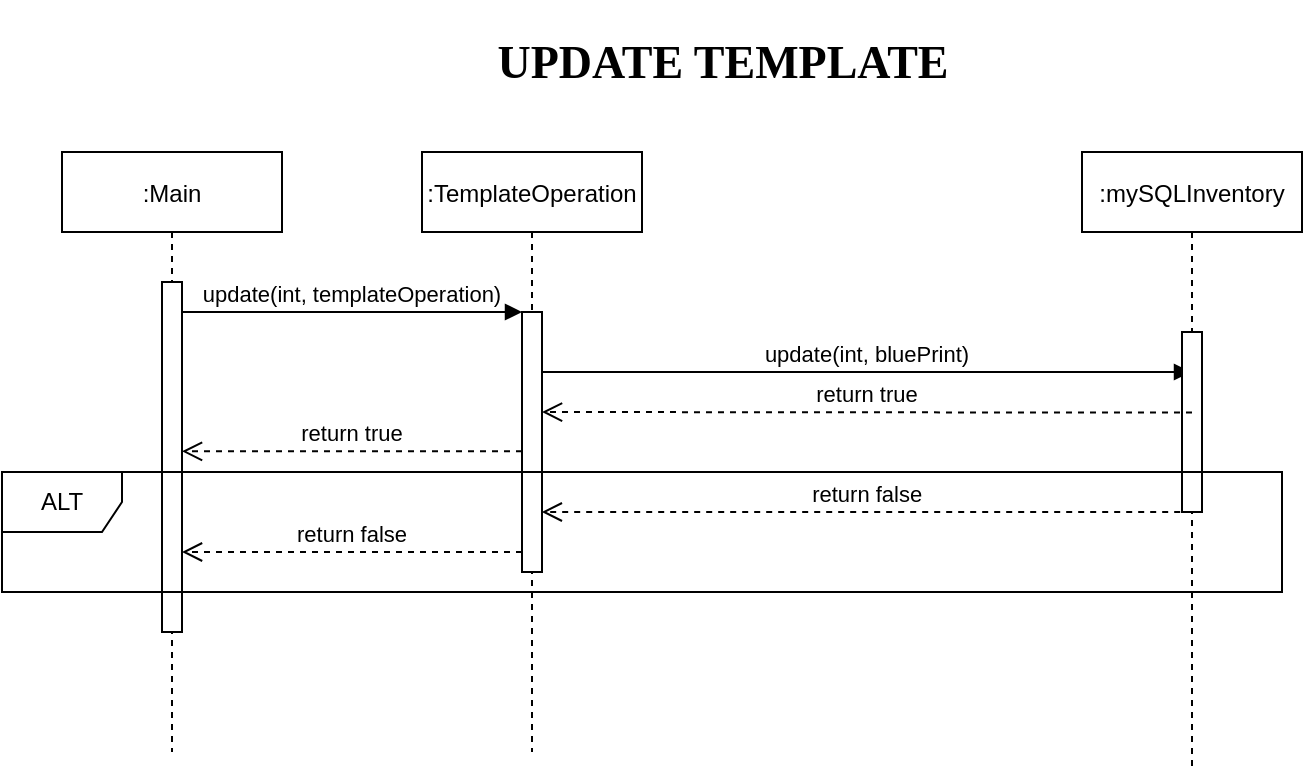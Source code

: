 <mxfile version="13.10.4" type="device"><diagram id="kgpKYQtTHZ0yAKxKKP6v" name="Page-1"><mxGraphModel dx="981" dy="548" grid="1" gridSize="10" guides="1" tooltips="1" connect="1" arrows="1" fold="1" page="1" pageScale="1" pageWidth="850" pageHeight="1100" math="0" shadow="0"><root><mxCell id="0"/><mxCell id="1" parent="0"/><mxCell id="3nuBFxr9cyL0pnOWT2aG-1" value=":Main" style="shape=umlLifeline;perimeter=lifelinePerimeter;container=1;collapsible=0;recursiveResize=0;rounded=0;shadow=0;strokeWidth=1;" parent="1" vertex="1"><mxGeometry x="110" y="80" width="110" height="300" as="geometry"/></mxCell><mxCell id="3nuBFxr9cyL0pnOWT2aG-2" value="" style="points=[];perimeter=orthogonalPerimeter;rounded=0;shadow=0;strokeWidth=1;" parent="3nuBFxr9cyL0pnOWT2aG-1" vertex="1"><mxGeometry x="50" y="65" width="10" height="175" as="geometry"/></mxCell><mxCell id="3nuBFxr9cyL0pnOWT2aG-5" value=":TemplateOperation" style="shape=umlLifeline;perimeter=lifelinePerimeter;container=1;collapsible=0;recursiveResize=0;rounded=0;shadow=0;strokeWidth=1;" parent="1" vertex="1"><mxGeometry x="290" y="80" width="110" height="300" as="geometry"/></mxCell><mxCell id="3nuBFxr9cyL0pnOWT2aG-6" value="" style="points=[];perimeter=orthogonalPerimeter;rounded=0;shadow=0;strokeWidth=1;" parent="3nuBFxr9cyL0pnOWT2aG-5" vertex="1"><mxGeometry x="50" y="80" width="10" height="130" as="geometry"/></mxCell><mxCell id="3nuBFxr9cyL0pnOWT2aG-7" value="return true" style="verticalAlign=bottom;endArrow=open;dashed=1;endSize=8;shadow=0;strokeWidth=1;" parent="1" edge="1"><mxGeometry relative="1" as="geometry"><mxPoint x="170" y="229.66" as="targetPoint"/><mxPoint x="340" y="229.66" as="sourcePoint"/></mxGeometry></mxCell><mxCell id="3nuBFxr9cyL0pnOWT2aG-8" value="update(int, templateOperation)" style="verticalAlign=bottom;endArrow=block;entryX=0;entryY=0;shadow=0;strokeWidth=1;" parent="1" source="3nuBFxr9cyL0pnOWT2aG-2" target="3nuBFxr9cyL0pnOWT2aG-6" edge="1"><mxGeometry relative="1" as="geometry"><mxPoint x="275" y="160" as="sourcePoint"/></mxGeometry></mxCell><mxCell id="FTZ_jziRhzl69t2wIlyl-1" value="&lt;h1&gt;&lt;font style=&quot;font-size: 23px&quot; face=&quot;Tahoma&quot;&gt;&lt;b&gt;UPDATE TEMPLATE&lt;/b&gt;&lt;/font&gt;&lt;/h1&gt;" style="text;html=1;align=center;verticalAlign=middle;resizable=0;points=[];autosize=1;" vertex="1" parent="1"><mxGeometry x="320" y="10" width="240" height="50" as="geometry"/></mxCell><mxCell id="FTZ_jziRhzl69t2wIlyl-7" value="update(int, bluePrint)" style="verticalAlign=bottom;endArrow=block;shadow=0;strokeWidth=1;" edge="1" parent="1" target="FTZ_jziRhzl69t2wIlyl-8"><mxGeometry relative="1" as="geometry"><mxPoint x="350" y="190" as="sourcePoint"/><mxPoint x="650" y="190" as="targetPoint"/></mxGeometry></mxCell><mxCell id="FTZ_jziRhzl69t2wIlyl-8" value=":mySQLInventory" style="shape=umlLifeline;perimeter=lifelinePerimeter;container=1;collapsible=0;recursiveResize=0;rounded=0;shadow=0;strokeWidth=1;" vertex="1" parent="1"><mxGeometry x="620" y="80" width="110" height="310" as="geometry"/></mxCell><mxCell id="FTZ_jziRhzl69t2wIlyl-9" value="" style="points=[];perimeter=orthogonalPerimeter;rounded=0;shadow=0;strokeWidth=1;" vertex="1" parent="FTZ_jziRhzl69t2wIlyl-8"><mxGeometry x="50" y="90" width="10" height="90" as="geometry"/></mxCell><mxCell id="FTZ_jziRhzl69t2wIlyl-10" value="return true" style="verticalAlign=bottom;endArrow=open;dashed=1;endSize=8;shadow=0;strokeWidth=1;" edge="1" parent="1"><mxGeometry relative="1" as="geometry"><mxPoint x="350" y="210" as="targetPoint"/><mxPoint x="675" y="210.31" as="sourcePoint"/></mxGeometry></mxCell><mxCell id="FTZ_jziRhzl69t2wIlyl-12" value="return false" style="verticalAlign=bottom;endArrow=open;dashed=1;endSize=8;shadow=0;strokeWidth=1;" edge="1" parent="1"><mxGeometry relative="1" as="geometry"><mxPoint x="170" y="280" as="targetPoint"/><mxPoint x="340" y="280" as="sourcePoint"/></mxGeometry></mxCell><mxCell id="FTZ_jziRhzl69t2wIlyl-13" value="ALT" style="shape=umlFrame;whiteSpace=wrap;html=1;" vertex="1" parent="1"><mxGeometry x="80" y="240" width="640" height="60" as="geometry"/></mxCell><mxCell id="FTZ_jziRhzl69t2wIlyl-14" value="return false" style="verticalAlign=bottom;endArrow=open;dashed=1;endSize=8;shadow=0;strokeWidth=1;" edge="1" parent="1"><mxGeometry relative="1" as="geometry"><mxPoint x="349.9" y="260.0" as="targetPoint"/><mxPoint x="675.09" y="260.0" as="sourcePoint"/></mxGeometry></mxCell></root></mxGraphModel></diagram></mxfile>